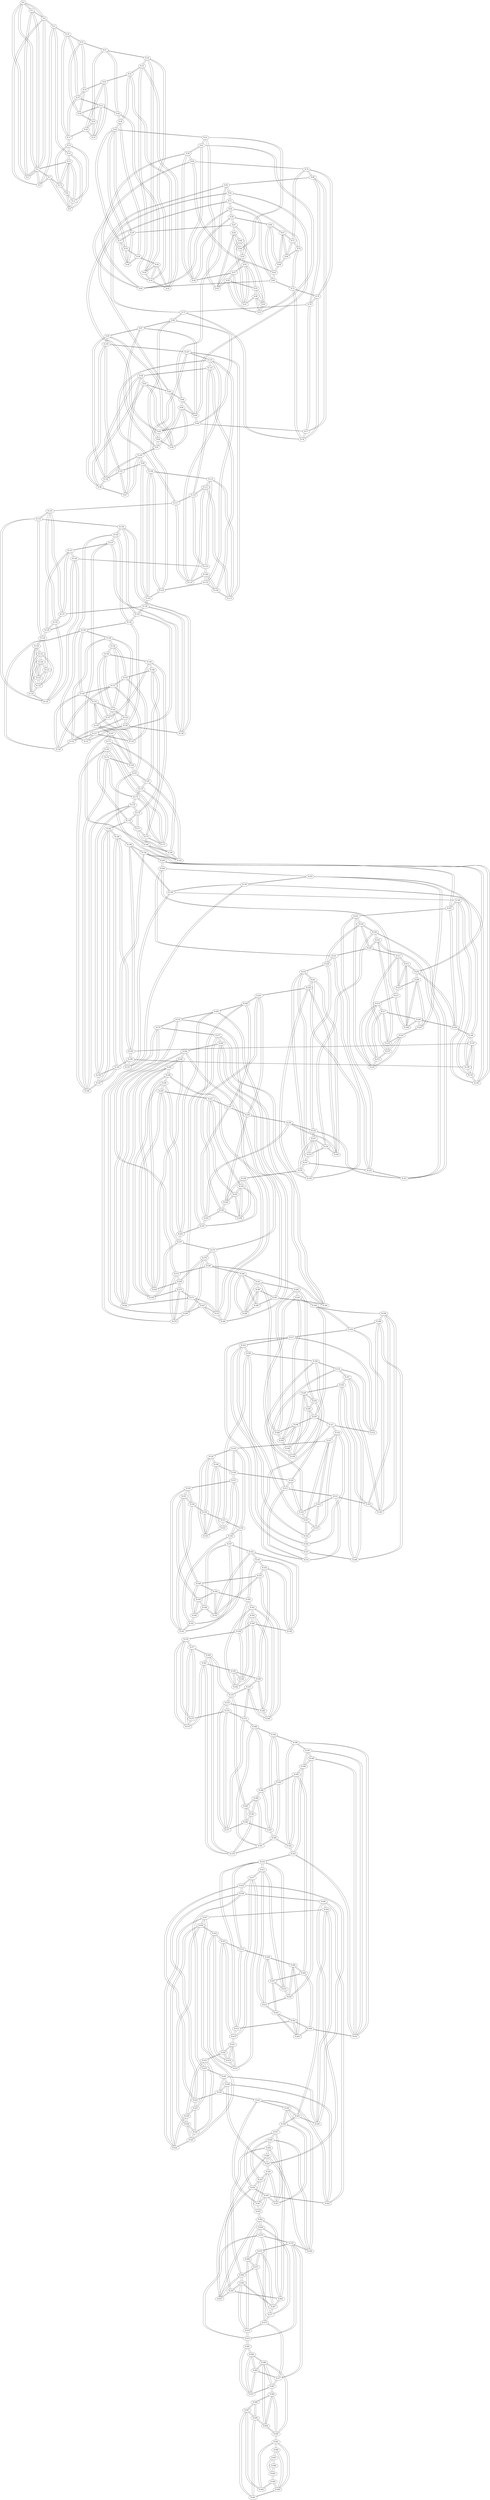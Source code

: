 graph G {
    "N-0" -- "N-1";
    "N-0" -- "N-2";
    "N-0" -- "N-3";
    "N-0" -- "N-6";
    "N-1" -- "N-0";
    "N-1" -- "N-2";
    "N-1" -- "N-3";
    "N-1" -- "N-6";
    "N-2" -- "N-0";
    "N-2" -- "N-1";
    "N-2" -- "N-3";
    "N-2" -- "N-3";
    "N-3" -- "N-0";
    "N-3" -- "N-1";
    "N-3" -- "N-2";
    "N-3" -- "N-13";
    "N-3" -- "N-2";
    "N-3" -- "N-5";
    "N-3" -- "N-6";
    "N-3" -- "N-7";
    "N-4" -- "N-5";
    "N-4" -- "N-6";
    "N-4" -- "N-10";
    "N-4" -- "N-16";
    "N-5" -- "N-4";
    "N-5" -- "N-3";
    "N-5" -- "N-6";
    "N-5" -- "N-7";
    "N-6" -- "N-5";
    "N-6" -- "N-1";
    "N-6" -- "N-4";
    "N-6" -- "N-0";
    "N-6" -- "N-3";
    "N-7" -- "N-3";
    "N-7" -- "N-5";
    "N-7" -- "N-9";
    "N-7" -- "N-12";
    "N-8" -- "N-9";
    "N-8" -- "N-11";
    "N-8" -- "N-12";
    "N-8" -- "N-13";
    "N-9" -- "N-7";
    "N-9" -- "N-8";
    "N-9" -- "N-10";
    "N-9" -- "N-11";
    "N-10" -- "N-4";
    "N-10" -- "N-9";
    "N-10" -- "N-13";
    "N-10" -- "N-14";
    "N-11" -- "N-9";
    "N-11" -- "N-8";
    "N-11" -- "N-13";
    "N-11" -- "N-14";
    "N-12" -- "N-8";
    "N-12" -- "N-7";
    "N-12" -- "N-13";
    "N-12" -- "N-14";
    "N-13" -- "N-3";
    "N-13" -- "N-12";
    "N-13" -- "N-10";
    "N-13" -- "N-8";
    "N-13" -- "N-11";
    "N-14" -- "N-12";
    "N-14" -- "N-11";
    "N-14" -- "N-10";
    "N-14" -- "N-17";
    "N-15" -- "N-16";
    "N-15" -- "N-17";
    "N-15" -- "N-18";
    "N-15" -- "N-21";
    "N-16" -- "N-15";
    "N-16" -- "N-4";
    "N-16" -- "N-17";
    "N-16" -- "N-19";
    "N-17" -- "N-15";
    "N-17" -- "N-14";
    "N-17" -- "N-16";
    "N-17" -- "N-24";
    "N-18" -- "N-15";
    "N-18" -- "N-19";
    "N-18" -- "N-20";
    "N-18" -- "N-25";
    "N-19" -- "N-16";
    "N-19" -- "N-18";
    "N-19" -- "N-20";
    "N-19" -- "N-27";
    "N-20" -- "N-19";
    "N-20" -- "N-18";
    "N-20" -- "N-21";
    "N-20" -- "N-22";
    "N-21" -- "N-15";
    "N-21" -- "N-20";
    "N-21" -- "N-23";
    "N-21" -- "N-26";
    "N-22" -- "N-20";
    "N-22" -- "N-23";
    "N-22" -- "N-24";
    "N-22" -- "N-27";
    "N-23" -- "N-22";
    "N-23" -- "N-21";
    "N-23" -- "N-24";
    "N-23" -- "N-25";
    "N-24" -- "N-23";
    "N-24" -- "N-17";
    "N-24" -- "N-22";
    "N-24" -- "N-25";
    "N-25" -- "N-24";
    "N-25" -- "N-23";
    "N-25" -- "N-18";
    "N-25" -- "N-31";
    "N-26" -- "N-21";
    "N-26" -- "N-27";
    "N-26" -- "N-29";
    "N-26" -- "N-38";
    "N-27" -- "N-19";
    "N-27" -- "N-22";
    "N-27" -- "N-26";
    "N-27" -- "N-30";
    "N-28" -- "N-29";
    "N-28" -- "N-32";
    "N-28" -- "N-34";
    "N-28" -- "N-36";
    "N-29" -- "N-26";
    "N-29" -- "N-28";
    "N-29" -- "N-30";
    "N-29" -- "N-34";
    "N-30" -- "N-29";
    "N-30" -- "N-27";
    "N-30" -- "N-33";
    "N-30" -- "N-34";
    "N-31" -- "N-25";
    "N-31" -- "N-32";
    "N-31" -- "N-33";
    "N-31" -- "N-38";
    "N-32" -- "N-28";
    "N-32" -- "N-31";
    "N-32" -- "N-33";
    "N-32" -- "N-34";
    "N-33" -- "N-30";
    "N-33" -- "N-31";
    "N-33" -- "N-32";
    "N-33" -- "N-34";
    "N-34" -- "N-28";
    "N-34" -- "N-32";
    "N-34" -- "N-33";
    "N-34" -- "N-29";
    "N-34" -- "N-30";
    "N-35" -- "N-36";
    "N-35" -- "N-37";
    "N-35" -- "N-40";
    "N-35" -- "N-42";
    "N-36" -- "N-28";
    "N-36" -- "N-35";
    "N-36" -- "N-38";
    "N-36" -- "N-40";
    "N-37" -- "N-35";
    "N-37" -- "N-39";
    "N-37" -- "N-40";
    "N-37" -- "N-42";
    "N-38" -- "N-36";
    "N-38" -- "N-26";
    "N-38" -- "N-31";
    "N-38" -- "N-42";
    "N-39" -- "N-37";
    "N-39" -- "N-40";
    "N-39" -- "N-42";
    "N-39" -- "N-47";
    "N-40" -- "N-35";
    "N-40" -- "N-37";
    "N-40" -- "N-36";
    "N-40" -- "N-39";
    "N-41" -- "N-42";
    "N-41" -- "N-43";
    "N-41" -- "N-46";
    "N-41" -- "N-61";
    "N-42" -- "N-37";
    "N-42" -- "N-35";
    "N-42" -- "N-39";
    "N-42" -- "N-38";
    "N-42" -- "N-41";
    "N-43" -- "N-41";
    "N-43" -- "N-44";
    "N-43" -- "N-45";
    "N-43" -- "N-54";
    "N-44" -- "N-43";
    "N-44" -- "N-46";
    "N-44" -- "N-47";
    "N-44" -- "N-48";
    "N-45" -- "N-43";
    "N-45" -- "N-46";
    "N-45" -- "N-47";
    "N-45" -- "N-55";
    "N-46" -- "N-44";
    "N-46" -- "N-45";
    "N-46" -- "N-41";
    "N-46" -- "N-48";
    "N-47" -- "N-45";
    "N-47" -- "N-44";
    "N-47" -- "N-39";
    "N-47" -- "N-59";
    "N-48" -- "N-46";
    "N-48" -- "N-44";
    "N-48" -- "N-50";
    "N-48" -- "N-51";
    "N-49" -- "N-50";
    "N-49" -- "N-51";
    "N-49" -- "N-52";
    "N-49" -- "N-53";
    "N-50" -- "N-48";
    "N-50" -- "N-49";
    "N-50" -- "N-52";
    "N-50" -- "N-53";
    "N-51" -- "N-49";
    "N-51" -- "N-48";
    "N-51" -- "N-55";
    "N-51" -- "N-57";
    "N-52" -- "N-50";
    "N-52" -- "N-49";
    "N-52" -- "N-54";
    "N-52" -- "N-55";
    "N-53" -- "N-50";
    "N-53" -- "N-49";
    "N-53" -- "N-54";
    "N-53" -- "N-61";
    "N-54" -- "N-53";
    "N-54" -- "N-52";
    "N-54" -- "N-43";
    "N-54" -- "N-57";
    "N-55" -- "N-51";
    "N-55" -- "N-45";
    "N-55" -- "N-52";
    "N-55" -- "N-57";
    "N-56" -- "N-57";
    "N-56" -- "N-58";
    "N-56" -- "N-59";
    "N-56" -- "N-61";
    "N-57" -- "N-55";
    "N-57" -- "N-56";
    "N-57" -- "N-51";
    "N-57" -- "N-54";
    "N-58" -- "N-56";
    "N-58" -- "N-60";
    "N-58" -- "N-61";
    "N-58" -- "N-64";
    "N-59" -- "N-56";
    "N-59" -- "N-47";
    "N-59" -- "N-62";
    "N-59" -- "N-69";
    "N-60" -- "N-58";
    "N-60" -- "N-62";
    "N-60" -- "N-64";
    "N-60" -- "N-65";
    "N-61" -- "N-58";
    "N-61" -- "N-53";
    "N-61" -- "N-56";
    "N-61" -- "N-41";
    "N-62" -- "N-60";
    "N-62" -- "N-59";
    "N-62" -- "N-65";
    "N-62" -- "N-71";
    "N-63" -- "N-64";
    "N-63" -- "N-65";
    "N-63" -- "N-68";
    "N-63" -- "N-69";
    "N-64" -- "N-58";
    "N-64" -- "N-60";
    "N-64" -- "N-63";
    "N-64" -- "N-74";
    "N-65" -- "N-60";
    "N-65" -- "N-62";
    "N-65" -- "N-63";
    "N-65" -- "N-72";
    "N-66" -- "N-67";
    "N-66" -- "N-68";
    "N-66" -- "N-70";
    "N-66" -- "N-73";
    "N-67" -- "N-66";
    "N-67" -- "N-68";
    "N-67" -- "N-69";
    "N-67" -- "N-73";
    "N-68" -- "N-66";
    "N-68" -- "N-67";
    "N-68" -- "N-63";
    "N-68" -- "N-69";
    "N-69" -- "N-67";
    "N-69" -- "N-63";
    "N-69" -- "N-68";
    "N-69" -- "N-59";
    "N-70" -- "N-66";
    "N-70" -- "N-71";
    "N-70" -- "N-72";
    "N-70" -- "N-73";
    "N-71" -- "N-70";
    "N-71" -- "N-62";
    "N-71" -- "N-75";
    "N-71" -- "N-81";
    "N-72" -- "N-65";
    "N-72" -- "N-70";
    "N-72" -- "N-78";
    "N-72" -- "N-79";
    "N-73" -- "N-70";
    "N-73" -- "N-66";
    "N-73" -- "N-67";
    "N-73" -- "N-74";
    "N-74" -- "N-64";
    "N-74" -- "N-73";
    "N-74" -- "N-79";
    "N-74" -- "N-80";
    "N-75" -- "N-71";
    "N-75" -- "N-76";
    "N-75" -- "N-78";
    "N-75" -- "N-86";
    "N-76" -- "N-75";
    "N-76" -- "N-77";
    "N-76" -- "N-79";
    "N-76" -- "N-80";
    "N-77" -- "N-76";
    "N-77" -- "N-78";
    "N-77" -- "N-80";
    "N-77" -- "N-84";
    "N-78" -- "N-75";
    "N-78" -- "N-72";
    "N-78" -- "N-77";
    "N-78" -- "N-79";
    "N-79" -- "N-74";
    "N-79" -- "N-76";
    "N-79" -- "N-72";
    "N-79" -- "N-78";
    "N-80" -- "N-76";
    "N-80" -- "N-77";
    "N-80" -- "N-74";
    "N-80" -- "N-83";
    "N-81" -- "N-71";
    "N-81" -- "N-83";
    "N-81" -- "N-85";
    "N-81" -- "N-90";
    "N-82" -- "N-83";
    "N-82" -- "N-84";
    "N-82" -- "N-85";
    "N-82" -- "N-92";
    "N-83" -- "N-80";
    "N-83" -- "N-81";
    "N-83" -- "N-82";
    "N-83" -- "N-88";
    "N-84" -- "N-77";
    "N-84" -- "N-82";
    "N-84" -- "N-86";
    "N-84" -- "N-90";
    "N-85" -- "N-81";
    "N-85" -- "N-82";
    "N-85" -- "N-88";
    "N-85" -- "N-93";
    "N-86" -- "N-75";
    "N-86" -- "N-84";
    "N-86" -- "N-87";
    "N-86" -- "N-92";
    "N-87" -- "N-86";
    "N-87" -- "N-90";
    "N-87" -- "N-91";
    "N-87" -- "N-95";
    "N-88" -- "N-85";
    "N-88" -- "N-83";
    "N-88" -- "N-89";
    "N-88" -- "N-90";
    "N-89" -- "N-88";
    "N-89" -- "N-90";
    "N-89" -- "N-91";
    "N-89" -- "N-94";
    "N-90" -- "N-89";
    "N-90" -- "N-81";
    "N-90" -- "N-84";
    "N-90" -- "N-88";
    "N-90" -- "N-87";
    "N-91" -- "N-87";
    "N-91" -- "N-89";
    "N-91" -- "N-92";
    "N-91" -- "N-100";
    "N-92" -- "N-82";
    "N-92" -- "N-91";
    "N-92" -- "N-86";
    "N-92" -- "N-94";
    "N-93" -- "N-85";
    "N-93" -- "N-94";
    "N-93" -- "N-96";
    "N-93" -- "N-98";
    "N-94" -- "N-93";
    "N-94" -- "N-92";
    "N-94" -- "N-89";
    "N-94" -- "N-95";
    "N-95" -- "N-87";
    "N-95" -- "N-94";
    "N-95" -- "N-102";
    "N-95" -- "N-105";
    "N-96" -- "N-93";
    "N-96" -- "N-97";
    "N-96" -- "N-102";
    "N-96" -- "N-115";
    "N-97" -- "N-96";
    "N-97" -- "N-98";
    "N-97" -- "N-100";
    "N-97" -- "N-101";
    "N-98" -- "N-97";
    "N-98" -- "N-93";
    "N-98" -- "N-102";
    "N-98" -- "N-105";
    "N-99" -- "N-100";
    "N-99" -- "N-101";
    "N-99" -- "N-104";
    "N-99" -- "N-106";
    "N-100" -- "N-99";
    "N-100" -- "N-97";
    "N-100" -- "N-91";
    "N-100" -- "N-102";
    "N-101" -- "N-97";
    "N-101" -- "N-99";
    "N-101" -- "N-102";
    "N-101" -- "N-105";
    "N-102" -- "N-95";
    "N-102" -- "N-98";
    "N-102" -- "N-96";
    "N-102" -- "N-100";
    "N-102" -- "N-101";
    "N-103" -- "N-104";
    "N-103" -- "N-106";
    "N-103" -- "N-107";
    "N-103" -- "N-110";
    "N-104" -- "N-99";
    "N-104" -- "N-103";
    "N-104" -- "N-106";
    "N-104" -- "N-136";
    "N-105" -- "N-95";
    "N-105" -- "N-98";
    "N-105" -- "N-101";
    "N-105" -- "N-107";
    "N-106" -- "N-104";
    "N-106" -- "N-103";
    "N-106" -- "N-99";
    "N-106" -- "N-112";
    "N-107" -- "N-103";
    "N-107" -- "N-105";
    "N-107" -- "N-113";
    "N-107" -- "N-119";
    "N-108" -- "N-109";
    "N-108" -- "N-110";
    "N-108" -- "N-114";
    "N-108" -- "N-116";
    "N-109" -- "N-108";
    "N-109" -- "N-110";
    "N-109" -- "N-113";
    "N-109" -- "N-115";
    "N-110" -- "N-108";
    "N-110" -- "N-109";
    "N-110" -- "N-103";
    "N-110" -- "N-119";
    "N-111" -- "N-112";
    "N-111" -- "N-113";
    "N-111" -- "N-116";
    "N-111" -- "N-118";
    "N-112" -- "N-106";
    "N-112" -- "N-111";
    "N-112" -- "N-113";
    "N-112" -- "N-114";
    "N-113" -- "N-111";
    "N-113" -- "N-107";
    "N-113" -- "N-112";
    "N-113" -- "N-109";
    "N-114" -- "N-108";
    "N-114" -- "N-112";
    "N-114" -- "N-118";
    "N-114" -- "N-129";
    "N-115" -- "N-109";
    "N-115" -- "N-96";
    "N-115" -- "N-118";
    "N-115" -- "N-119";
    "N-116" -- "N-108";
    "N-116" -- "N-111";
    "N-116" -- "N-117";
    "N-116" -- "N-119";
    "N-117" -- "N-116";
    "N-117" -- "N-118";
    "N-117" -- "N-119";
    "N-117" -- "N-135";
    "N-118" -- "N-114";
    "N-118" -- "N-117";
    "N-118" -- "N-115";
    "N-118" -- "N-111";
    "N-119" -- "N-115";
    "N-119" -- "N-110";
    "N-119" -- "N-117";
    "N-119" -- "N-116";
    "N-119" -- "N-107";
    "N-120" -- "N-121";
    "N-120" -- "N-122";
    "N-120" -- "N-125";
    "N-120" -- "N-130";
    "N-121" -- "N-120";
    "N-121" -- "N-124";
    "N-121" -- "N-125";
    "N-121" -- "N-126";
    "N-122" -- "N-120";
    "N-122" -- "N-123";
    "N-122" -- "N-125";
    "N-122" -- "N-126";
    "N-123" -- "N-122";
    "N-123" -- "N-125";
    "N-123" -- "N-126";
    "N-123" -- "N-130";
    "N-124" -- "N-121";
    "N-124" -- "N-125";
    "N-124" -- "N-126";
    "N-124" -- "N-134";
    "N-125" -- "N-122";
    "N-125" -- "N-124";
    "N-125" -- "N-121";
    "N-125" -- "N-120";
    "N-125" -- "N-123";
    "N-126" -- "N-121";
    "N-126" -- "N-124";
    "N-126" -- "N-123";
    "N-126" -- "N-122";
    "N-127" -- "N-128";
    "N-127" -- "N-129";
    "N-127" -- "N-131";
    "N-127" -- "N-137";
    "N-128" -- "N-127";
    "N-128" -- "N-129";
    "N-128" -- "N-130";
    "N-128" -- "N-132";
    "N-129" -- "N-114";
    "N-129" -- "N-128";
    "N-129" -- "N-127";
    "N-129" -- "N-134";
    "N-130" -- "N-123";
    "N-130" -- "N-120";
    "N-130" -- "N-128";
    "N-130" -- "N-133";
    "N-131" -- "N-127";
    "N-131" -- "N-132";
    "N-131" -- "N-135";
    "N-131" -- "N-136";
    "N-132" -- "N-131";
    "N-132" -- "N-128";
    "N-132" -- "N-134";
    "N-132" -- "N-135";
    "N-133" -- "N-130";
    "N-133" -- "N-134";
    "N-133" -- "N-135";
    "N-133" -- "N-139";
    "N-134" -- "N-124";
    "N-134" -- "N-132";
    "N-134" -- "N-129";
    "N-134" -- "N-133";
    "N-135" -- "N-117";
    "N-135" -- "N-133";
    "N-135" -- "N-131";
    "N-135" -- "N-132";
    "N-136" -- "N-131";
    "N-136" -- "N-104";
    "N-136" -- "N-138";
    "N-136" -- "N-143";
    "N-137" -- "N-127";
    "N-137" -- "N-138";
    "N-137" -- "N-140";
    "N-137" -- "N-141";
    "N-138" -- "N-136";
    "N-138" -- "N-137";
    "N-138" -- "N-139";
    "N-138" -- "N-144";
    "N-139" -- "N-138";
    "N-139" -- "N-133";
    "N-139" -- "N-140";
    "N-139" -- "N-143";
    "N-140" -- "N-137";
    "N-140" -- "N-139";
    "N-140" -- "N-141";
    "N-140" -- "N-142";
    "N-141" -- "N-137";
    "N-141" -- "N-140";
    "N-141" -- "N-143";
    "N-141" -- "N-147";
    "N-142" -- "N-140";
    "N-142" -- "N-143";
    "N-142" -- "N-144";
    "N-142" -- "N-146";
    "N-143" -- "N-136";
    "N-143" -- "N-142";
    "N-143" -- "N-141";
    "N-143" -- "N-139";
    "N-144" -- "N-138";
    "N-144" -- "N-142";
    "N-144" -- "N-147";
    "N-144" -- "N-154";
    "N-145" -- "N-146";
    "N-145" -- "N-149";
    "N-145" -- "N-151";
    "N-145" -- "N-152";
    "N-146" -- "N-145";
    "N-146" -- "N-142";
    "N-146" -- "N-148";
    "N-146" -- "N-149";
    "N-147" -- "N-144";
    "N-147" -- "N-141";
    "N-147" -- "N-150";
    "N-147" -- "N-153";
    "N-148" -- "N-146";
    "N-148" -- "N-150";
    "N-148" -- "N-154";
    "N-148" -- "N-156";
    "N-149" -- "N-146";
    "N-149" -- "N-145";
    "N-149" -- "N-150";
    "N-149" -- "N-151";
    "N-150" -- "N-148";
    "N-150" -- "N-149";
    "N-150" -- "N-147";
    "N-150" -- "N-154";
    "N-151" -- "N-149";
    "N-151" -- "N-145";
    "N-151" -- "N-155";
    "N-151" -- "N-161";
    "N-152" -- "N-145";
    "N-152" -- "N-153";
    "N-152" -- "N-159";
    "N-152" -- "N-162";
    "N-153" -- "N-147";
    "N-153" -- "N-152";
    "N-153" -- "N-155";
    "N-153" -- "N-162";
    "N-154" -- "N-150";
    "N-154" -- "N-144";
    "N-154" -- "N-148";
    "N-154" -- "N-162";
    "N-155" -- "N-153";
    "N-155" -- "N-151";
    "N-155" -- "N-156";
    "N-155" -- "N-166";
    "N-156" -- "N-155";
    "N-156" -- "N-148";
    "N-156" -- "N-160";
    "N-156" -- "N-162";
    "N-157" -- "N-158";
    "N-157" -- "N-159";
    "N-157" -- "N-160";
    "N-157" -- "N-162";
    "N-158" -- "N-157";
    "N-158" -- "N-160";
    "N-158" -- "N-166";
    "N-158" -- "N-174";
    "N-159" -- "N-157";
    "N-159" -- "N-152";
    "N-159" -- "N-164";
    "N-159" -- "N-167";
    "N-160" -- "N-157";
    "N-160" -- "N-156";
    "N-160" -- "N-158";
    "N-160" -- "N-162";
    "N-161" -- "N-151";
    "N-161" -- "N-163";
    "N-161" -- "N-164";
    "N-161" -- "N-165";
    "N-162" -- "N-154";
    "N-162" -- "N-153";
    "N-162" -- "N-160";
    "N-162" -- "N-157";
    "N-162" -- "N-156";
    "N-162" -- "N-152";
    "N-163" -- "N-161";
    "N-163" -- "N-165";
    "N-163" -- "N-168";
    "N-163" -- "N-169";
    "N-164" -- "N-161";
    "N-164" -- "N-159";
    "N-164" -- "N-167";
    "N-164" -- "N-172";
    "N-165" -- "N-163";
    "N-165" -- "N-161";
    "N-165" -- "N-166";
    "N-165" -- "N-170";
    "N-166" -- "N-158";
    "N-166" -- "N-155";
    "N-166" -- "N-165";
    "N-166" -- "N-176";
    "N-167" -- "N-159";
    "N-167" -- "N-164";
    "N-167" -- "N-168";
    "N-167" -- "N-171";
    "N-168" -- "N-167";
    "N-168" -- "N-163";
    "N-168" -- "N-169";
    "N-168" -- "N-174";
    "N-169" -- "N-168";
    "N-169" -- "N-163";
    "N-169" -- "N-171";
    "N-169" -- "N-177";
    "N-170" -- "N-165";
    "N-170" -- "N-171";
    "N-170" -- "N-173";
    "N-170" -- "N-175";
    "N-171" -- "N-167";
    "N-171" -- "N-170";
    "N-171" -- "N-169";
    "N-171" -- "N-181";
    "N-172" -- "N-164";
    "N-172" -- "N-175";
    "N-172" -- "N-180";
    "N-172" -- "N-181";
    "N-173" -- "N-170";
    "N-173" -- "N-174";
    "N-173" -- "N-175";
    "N-173" -- "N-181";
    "N-174" -- "N-173";
    "N-174" -- "N-168";
    "N-174" -- "N-158";
    "N-174" -- "N-177";
    "N-175" -- "N-170";
    "N-175" -- "N-172";
    "N-175" -- "N-173";
    "N-175" -- "N-179";
    "N-176" -- "N-166";
    "N-176" -- "N-177";
    "N-176" -- "N-178";
    "N-176" -- "N-179";
    "N-177" -- "N-174";
    "N-177" -- "N-169";
    "N-177" -- "N-176";
    "N-177" -- "N-178";
    "N-178" -- "N-177";
    "N-178" -- "N-176";
    "N-178" -- "N-181";
    "N-178" -- "N-182";
    "N-179" -- "N-175";
    "N-179" -- "N-176";
    "N-179" -- "N-180";
    "N-179" -- "N-184";
    "N-180" -- "N-172";
    "N-180" -- "N-179";
    "N-180" -- "N-181";
    "N-180" -- "N-187";
    "N-181" -- "N-180";
    "N-181" -- "N-171";
    "N-181" -- "N-178";
    "N-181" -- "N-173";
    "N-181" -- "N-172";
    "N-182" -- "N-178";
    "N-182" -- "N-184";
    "N-182" -- "N-186";
    "N-182" -- "N-187";
    "N-183" -- "N-184";
    "N-183" -- "N-186";
    "N-183" -- "N-187";
    "N-183" -- "N-189";
    "N-184" -- "N-183";
    "N-184" -- "N-179";
    "N-184" -- "N-182";
    "N-184" -- "N-187";
    "N-185" -- "N-186";
    "N-185" -- "N-188";
    "N-185" -- "N-189";
    "N-185" -- "N-197";
    "N-186" -- "N-185";
    "N-186" -- "N-182";
    "N-186" -- "N-183";
    "N-186" -- "N-188";
    "N-187" -- "N-183";
    "N-187" -- "N-180";
    "N-187" -- "N-184";
    "N-187" -- "N-182";
    "N-188" -- "N-186";
    "N-188" -- "N-185";
    "N-188" -- "N-190";
    "N-188" -- "N-194";
    "N-189" -- "N-183";
    "N-189" -- "N-185";
    "N-189" -- "N-191";
    "N-189" -- "N-198";
    "N-190" -- "N-188";
    "N-190" -- "N-191";
    "N-190" -- "N-193";
    "N-190" -- "N-199";
    "N-191" -- "N-190";
    "N-191" -- "N-189";
    "N-191" -- "N-193";
    "N-191" -- "N-194";
    "N-192" -- "N-193";
    "N-192" -- "N-194";
    "N-192" -- "N-195";
    "N-192" -- "N-199";
    "N-193" -- "N-190";
    "N-193" -- "N-191";
    "N-193" -- "N-192";
    "N-193" -- "N-203";
    "N-194" -- "N-191";
    "N-194" -- "N-192";
    "N-194" -- "N-188";
    "N-194" -- "N-200";
    "N-195" -- "N-192";
    "N-195" -- "N-197";
    "N-195" -- "N-198";
    "N-195" -- "N-199";
    "N-196" -- "N-197";
    "N-196" -- "N-198";
    "N-196" -- "N-203";
    "N-196" -- "N-204";
    "N-197" -- "N-185";
    "N-197" -- "N-195";
    "N-197" -- "N-196";
    "N-197" -- "N-198";
    "N-198" -- "N-189";
    "N-198" -- "N-196";
    "N-198" -- "N-197";
    "N-198" -- "N-195";
    "N-199" -- "N-195";
    "N-199" -- "N-192";
    "N-199" -- "N-190";
    "N-199" -- "N-201";
    "N-200" -- "N-194";
    "N-200" -- "N-201";
    "N-200" -- "N-202";
    "N-200" -- "N-209";
    "N-201" -- "N-200";
    "N-201" -- "N-199";
    "N-201" -- "N-204";
    "N-201" -- "N-223";
    "N-202" -- "N-200";
    "N-202" -- "N-204";
    "N-202" -- "N-206";
    "N-202" -- "N-212";
    "N-203" -- "N-193";
    "N-203" -- "N-196";
    "N-203" -- "N-207";
    "N-203" -- "N-209";
    "N-204" -- "N-202";
    "N-204" -- "N-196";
    "N-204" -- "N-201";
    "N-204" -- "N-205";
    "N-205" -- "N-204";
    "N-205" -- "N-207";
    "N-205" -- "N-208";
    "N-205" -- "N-217";
    "N-206" -- "N-202";
    "N-206" -- "N-207";
    "N-206" -- "N-208";
    "N-206" -- "N-210";
    "N-207" -- "N-203";
    "N-207" -- "N-205";
    "N-207" -- "N-206";
    "N-207" -- "N-220";
    "N-208" -- "N-205";
    "N-208" -- "N-206";
    "N-208" -- "N-212";
    "N-208" -- "N-213";
    "N-209" -- "N-200";
    "N-209" -- "N-203";
    "N-209" -- "N-213";
    "N-209" -- "N-221";
    "N-210" -- "N-206";
    "N-210" -- "N-211";
    "N-210" -- "N-212";
    "N-210" -- "N-213";
    "N-211" -- "N-210";
    "N-211" -- "N-212";
    "N-211" -- "N-219";
    "N-211" -- "N-224";
    "N-212" -- "N-208";
    "N-212" -- "N-211";
    "N-212" -- "N-210";
    "N-212" -- "N-202";
    "N-213" -- "N-209";
    "N-213" -- "N-210";
    "N-213" -- "N-208";
    "N-213" -- "N-214";
    "N-214" -- "N-213";
    "N-214" -- "N-215";
    "N-214" -- "N-217";
    "N-214" -- "N-218";
    "N-215" -- "N-214";
    "N-215" -- "N-217";
    "N-215" -- "N-218";
    "N-215" -- "N-219";
    "N-216" -- "N-217";
    "N-216" -- "N-219";
    "N-216" -- "N-220";
    "N-216" -- "N-225";
    "N-217" -- "N-215";
    "N-217" -- "N-205";
    "N-217" -- "N-214";
    "N-217" -- "N-216";
    "N-218" -- "N-214";
    "N-218" -- "N-215";
    "N-218" -- "N-220";
    "N-218" -- "N-223";
    "N-219" -- "N-215";
    "N-219" -- "N-216";
    "N-219" -- "N-211";
    "N-219" -- "N-220";
    "N-220" -- "N-219";
    "N-220" -- "N-218";
    "N-220" -- "N-216";
    "N-220" -- "N-207";
    "N-221" -- "N-209";
    "N-221" -- "N-222";
    "N-221" -- "N-224";
    "N-221" -- "N-228";
    "N-222" -- "N-221";
    "N-222" -- "N-223";
    "N-222" -- "N-227";
    "N-222" -- "N-231";
    "N-223" -- "N-218";
    "N-223" -- "N-222";
    "N-223" -- "N-201";
    "N-223" -- "N-229";
    "N-224" -- "N-211";
    "N-224" -- "N-221";
    "N-224" -- "N-225";
    "N-224" -- "N-229";
    "N-225" -- "N-216";
    "N-225" -- "N-224";
    "N-225" -- "N-226";
    "N-225" -- "N-227";
    "N-226" -- "N-225";
    "N-226" -- "N-227";
    "N-226" -- "N-229";
    "N-226" -- "N-234";
    "N-227" -- "N-226";
    "N-227" -- "N-222";
    "N-227" -- "N-225";
    "N-227" -- "N-230";
    "N-228" -- "N-221";
    "N-228" -- "N-229";
    "N-228" -- "N-230";
    "N-228" -- "N-232";
    "N-229" -- "N-226";
    "N-229" -- "N-224";
    "N-229" -- "N-228";
    "N-229" -- "N-223";
    "N-230" -- "N-227";
    "N-230" -- "N-228";
    "N-230" -- "N-237";
    "N-230" -- "N-239";
    "N-231" -- "N-222";
    "N-231" -- "N-232";
    "N-231" -- "N-233";
    "N-231" -- "N-235";
    "N-232" -- "N-231";
    "N-232" -- "N-228";
    "N-232" -- "N-233";
    "N-232" -- "N-241";
    "N-233" -- "N-232";
    "N-233" -- "N-231";
    "N-233" -- "N-234";
    "N-233" -- "N-237";
    "N-234" -- "N-233";
    "N-234" -- "N-226";
    "N-234" -- "N-237";
    "N-234" -- "N-240";
    "N-235" -- "N-231";
    "N-235" -- "N-236";
    "N-235" -- "N-237";
    "N-235" -- "N-248";
    "N-236" -- "N-235";
    "N-236" -- "N-237";
    "N-236" -- "N-238";
    "N-236" -- "N-241";
    "N-237" -- "N-233";
    "N-237" -- "N-230";
    "N-237" -- "N-235";
    "N-237" -- "N-236";
    "N-237" -- "N-234";
    "N-238" -- "N-236";
    "N-238" -- "N-240";
    "N-238" -- "N-241";
    "N-238" -- "N-243";
    "N-239" -- "N-230";
    "N-239" -- "N-240";
    "N-239" -- "N-244";
    "N-239" -- "N-245";
    "N-240" -- "N-234";
    "N-240" -- "N-238";
    "N-240" -- "N-239";
    "N-240" -- "N-241";
    "N-241" -- "N-238";
    "N-241" -- "N-240";
    "N-241" -- "N-236";
    "N-241" -- "N-232";
    "N-242" -- "N-243";
    "N-242" -- "N-245";
    "N-242" -- "N-246";
    "N-242" -- "N-250";
    "N-243" -- "N-238";
    "N-243" -- "N-242";
    "N-243" -- "N-244";
    "N-243" -- "N-249";
    "N-244" -- "N-243";
    "N-244" -- "N-239";
    "N-244" -- "N-246";
    "N-244" -- "N-247";
    "N-245" -- "N-239";
    "N-245" -- "N-242";
    "N-245" -- "N-247";
    "N-245" -- "N-253";
    "N-246" -- "N-244";
    "N-246" -- "N-242";
    "N-246" -- "N-248";
    "N-246" -- "N-252";
    "N-247" -- "N-244";
    "N-247" -- "N-245";
    "N-247" -- "N-249";
    "N-247" -- "N-251";
    "N-248" -- "N-235";
    "N-248" -- "N-246";
    "N-248" -- "N-250";
    "N-248" -- "N-254";
    "N-249" -- "N-243";
    "N-249" -- "N-247";
    "N-249" -- "N-253";
    "N-249" -- "N-265";
    "N-250" -- "N-248";
    "N-250" -- "N-242";
    "N-250" -- "N-252";
    "N-250" -- "N-254";
    "N-251" -- "N-247";
    "N-251" -- "N-252";
    "N-251" -- "N-254";
    "N-251" -- "N-259";
    "N-252" -- "N-246";
    "N-252" -- "N-251";
    "N-252" -- "N-250";
    "N-252" -- "N-254";
    "N-253" -- "N-245";
    "N-253" -- "N-249";
    "N-253" -- "N-254";
    "N-253" -- "N-255";
    "N-254" -- "N-253";
    "N-254" -- "N-252";
    "N-254" -- "N-251";
    "N-254" -- "N-248";
    "N-254" -- "N-250";
    "N-255" -- "N-253";
    "N-255" -- "N-256";
    "N-255" -- "N-257";
    "N-255" -- "N-265";
    "N-256" -- "N-255";
    "N-256" -- "N-258";
    "N-256" -- "N-259";
    "N-256" -- "N-268";
    "N-257" -- "N-255";
    "N-257" -- "N-258";
    "N-257" -- "N-259";
    "N-257" -- "N-270";
    "N-258" -- "N-257";
    "N-258" -- "N-256";
    "N-258" -- "N-259";
    "N-258" -- "N-275";
    "N-259" -- "N-257";
    "N-259" -- "N-251";
    "N-259" -- "N-258";
    "N-259" -- "N-256";
    "N-260" -- "N-261";
    "N-260" -- "N-262";
    "N-260" -- "N-263";
    "N-260" -- "N-268";
    "N-261" -- "N-260";
    "N-261" -- "N-262";
    "N-261" -- "N-263";
    "N-261" -- "N-264";
    "N-262" -- "N-260";
    "N-262" -- "N-261";
    "N-262" -- "N-264";
    "N-262" -- "N-271";
    "N-263" -- "N-261";
    "N-263" -- "N-260";
    "N-263" -- "N-268";
    "N-263" -- "N-269";
    "N-264" -- "N-261";
    "N-264" -- "N-262";
    "N-264" -- "N-272";
    "N-264" -- "N-282";
    "N-265" -- "N-255";
    "N-265" -- "N-249";
    "N-265" -- "N-266";
    "N-265" -- "N-274";
    "N-266" -- "N-265";
    "N-266" -- "N-267";
    "N-266" -- "N-268";
    "N-266" -- "N-272";
    "N-267" -- "N-266";
    "N-267" -- "N-271";
    "N-267" -- "N-272";
    "N-267" -- "N-280";
    "N-268" -- "N-256";
    "N-268" -- "N-266";
    "N-268" -- "N-260";
    "N-268" -- "N-263";
    "N-269" -- "N-263";
    "N-269" -- "N-273";
    "N-269" -- "N-275";
    "N-269" -- "N-276";
    "N-270" -- "N-257";
    "N-270" -- "N-272";
    "N-270" -- "N-274";
    "N-270" -- "N-276";
    "N-271" -- "N-262";
    "N-271" -- "N-267";
    "N-271" -- "N-272";
    "N-271" -- "N-275";
    "N-272" -- "N-266";
    "N-272" -- "N-270";
    "N-272" -- "N-271";
    "N-272" -- "N-264";
    "N-272" -- "N-267";
    "N-273" -- "N-269";
    "N-273" -- "N-274";
    "N-273" -- "N-279";
    "N-273" -- "N-285";
    "N-274" -- "N-270";
    "N-274" -- "N-273";
    "N-274" -- "N-265";
    "N-274" -- "N-278";
    "N-275" -- "N-258";
    "N-275" -- "N-271";
    "N-275" -- "N-269";
    "N-275" -- "N-279";
    "N-276" -- "N-269";
    "N-276" -- "N-270";
    "N-276" -- "N-280";
    "N-276" -- "N-285";
    "N-277" -- "N-278";
    "N-277" -- "N-280";
    "N-277" -- "N-282";
    "N-277" -- "N-283";
    "N-278" -- "N-277";
    "N-278" -- "N-274";
    "N-278" -- "N-279";
    "N-278" -- "N-280";
    "N-279" -- "N-278";
    "N-279" -- "N-273";
    "N-279" -- "N-275";
    "N-279" -- "N-280";
    "N-280" -- "N-277";
    "N-280" -- "N-278";
    "N-280" -- "N-267";
    "N-280" -- "N-276";
    "N-280" -- "N-279";
    "N-281" -- "N-282";
    "N-281" -- "N-283";
    "N-281" -- "N-286";
    "N-281" -- "N-287";
    "N-282" -- "N-264";
    "N-282" -- "N-281";
    "N-282" -- "N-277";
    "N-282" -- "N-283";
    "N-283" -- "N-281";
    "N-283" -- "N-282";
    "N-283" -- "N-277";
    "N-283" -- "N-285";
    "N-284" -- "N-285";
    "N-284" -- "N-286";
    "N-284" -- "N-288";
    "N-284" -- "N-291";
    "N-285" -- "N-276";
    "N-285" -- "N-284";
    "N-285" -- "N-283";
    "N-285" -- "N-273";
    "N-286" -- "N-281";
    "N-286" -- "N-284";
    "N-286" -- "N-287";
    "N-286" -- "N-288";
    "N-287" -- "N-281";
    "N-287" -- "N-286";
    "N-287" -- "N-288";
    "N-287" -- "N-291";
    "N-288" -- "N-287";
    "N-288" -- "N-286";
    "N-288" -- "N-284";
    "N-288" -- "N-291";
    "N-289" -- "N-290";
    "N-289" -- "N-291";
    "N-289" -- "N-298";
    "N-289" -- "N-299";
    "N-290" -- "N-289";
    "N-290" -- "N-291";
    "N-290" -- "N-292";
    "N-290" -- "N-301";
    "N-291" -- "N-290";
    "N-291" -- "N-288";
    "N-291" -- "N-284";
    "N-291" -- "N-289";
    "N-291" -- "N-287";
    "N-292" -- "N-290";
    "N-292" -- "N-293";
    "N-292" -- "N-294";
    "N-292" -- "N-295";
    "N-293" -- "N-292";
    "N-293" -- "N-294";
    "N-293" -- "N-295";
    "N-293" -- "N-302";
    "N-294" -- "N-292";
    "N-294" -- "N-293";
    "N-294" -- "N-296";
    "N-294" -- "N-301";
    "N-295" -- "N-292";
    "N-295" -- "N-293";
    "N-295" -- "N-296";
    "N-295" -- "N-297";
    "N-296" -- "N-294";
    "N-296" -- "N-295";
    "N-296" -- "N-298";
    "N-296" -- "N-299";
    "N-297" -- "N-295";
    "N-297" -- "N-298";
    "N-297" -- "N-300";
    "N-297" -- "N-311";
    "N-298" -- "N-296";
    "N-298" -- "N-297";
    "N-298" -- "N-289";
    "N-298" -- "N-299";
    "N-299" -- "N-289";
    "N-299" -- "N-296";
    "N-299" -- "N-298";
    "N-299" -- "N-301";
    "N-300" -- "N-297";
    "N-300" -- "N-301";
    "N-300" -- "N-304";
    "N-300" -- "N-306";
    "N-301" -- "N-299";
    "N-301" -- "N-300";
    "N-301" -- "N-294";
    "N-301" -- "N-290";
    "N-302" -- "N-293";
    "N-302" -- "N-303";
    "N-302" -- "N-307";
    "N-302" -- "N-309";
    "N-303" -- "N-302";
    "N-303" -- "N-305";
    "N-303" -- "N-306";
    "N-303" -- "N-314";
    "N-304" -- "N-300";
    "N-304" -- "N-305";
    "N-304" -- "N-308";
    "N-304" -- "N-317";
    "N-305" -- "N-304";
    "N-305" -- "N-303";
    "N-305" -- "N-306";
    "N-305" -- "N-307";
    "N-306" -- "N-300";
    "N-306" -- "N-305";
    "N-306" -- "N-303";
    "N-306" -- "N-308";
    "N-307" -- "N-302";
    "N-307" -- "N-305";
    "N-307" -- "N-309";
    "N-307" -- "N-310";
    "N-308" -- "N-304";
    "N-308" -- "N-306";
    "N-308" -- "N-309";
    "N-308" -- "N-312";
    "N-309" -- "N-308";
    "N-309" -- "N-302";
    "N-309" -- "N-307";
    "N-309" -- "N-315";
    "N-310" -- "N-307";
    "N-310" -- "N-312";
    "N-310" -- "N-313";
    "N-310" -- "N-328";
    "N-311" -- "N-297";
    "N-311" -- "N-312";
    "N-311" -- "N-316";
    "N-311" -- "N-318";
    "N-312" -- "N-310";
    "N-312" -- "N-308";
    "N-312" -- "N-311";
    "N-312" -- "N-317";
    "N-313" -- "N-310";
    "N-313" -- "N-314";
    "N-313" -- "N-316";
    "N-313" -- "N-329";
    "N-314" -- "N-313";
    "N-314" -- "N-303";
    "N-314" -- "N-316";
    "N-314" -- "N-323";
    "N-315" -- "N-309";
    "N-315" -- "N-316";
    "N-315" -- "N-317";
    "N-315" -- "N-320";
    "N-316" -- "N-315";
    "N-316" -- "N-313";
    "N-316" -- "N-314";
    "N-316" -- "N-311";
    "N-317" -- "N-304";
    "N-317" -- "N-315";
    "N-317" -- "N-312";
    "N-317" -- "N-324";
    "N-318" -- "N-311";
    "N-318" -- "N-319";
    "N-318" -- "N-320";
    "N-318" -- "N-321";
    "N-319" -- "N-318";
    "N-319" -- "N-322";
    "N-319" -- "N-323";
    "N-319" -- "N-327";
    "N-320" -- "N-315";
    "N-320" -- "N-318";
    "N-320" -- "N-322";
    "N-320" -- "N-324";
    "N-321" -- "N-318";
    "N-321" -- "N-323";
    "N-321" -- "N-327";
    "N-321" -- "N-332";
    "N-322" -- "N-320";
    "N-322" -- "N-319";
    "N-322" -- "N-324";
    "N-322" -- "N-327";
    "N-323" -- "N-314";
    "N-323" -- "N-321";
    "N-323" -- "N-319";
    "N-323" -- "N-325";
    "N-324" -- "N-322";
    "N-324" -- "N-317";
    "N-324" -- "N-320";
    "N-324" -- "N-326";
    "N-325" -- "N-323";
    "N-325" -- "N-327";
    "N-325" -- "N-328";
    "N-325" -- "N-329";
    "N-326" -- "N-324";
    "N-326" -- "N-327";
    "N-326" -- "N-328";
    "N-326" -- "N-331";
    "N-327" -- "N-325";
    "N-327" -- "N-322";
    "N-327" -- "N-321";
    "N-327" -- "N-319";
    "N-327" -- "N-326";
    "N-328" -- "N-325";
    "N-328" -- "N-310";
    "N-328" -- "N-326";
    "N-328" -- "N-329";
    "N-329" -- "N-313";
    "N-329" -- "N-325";
    "N-329" -- "N-328";
    "N-329" -- "N-340";
    "N-330" -- "N-331";
    "N-330" -- "N-332";
    "N-330" -- "N-342";
    "N-330" -- "N-344";
    "N-331" -- "N-326";
    "N-331" -- "N-330";
    "N-331" -- "N-333";
    "N-331" -- "N-336";
    "N-332" -- "N-330";
    "N-332" -- "N-321";
    "N-332" -- "N-334";
    "N-332" -- "N-340";
    "N-333" -- "N-331";
    "N-333" -- "N-335";
    "N-333" -- "N-337";
    "N-333" -- "N-338";
    "N-334" -- "N-332";
    "N-334" -- "N-335";
    "N-334" -- "N-336";
    "N-334" -- "N-338";
    "N-335" -- "N-334";
    "N-335" -- "N-333";
    "N-335" -- "N-336";
    "N-335" -- "N-338";
    "N-336" -- "N-331";
    "N-336" -- "N-335";
    "N-336" -- "N-334";
    "N-336" -- "N-343";
    "N-337" -- "N-333";
    "N-337" -- "N-339";
    "N-337" -- "N-340";
    "N-337" -- "N-344";
    "N-338" -- "N-334";
    "N-338" -- "N-335";
    "N-338" -- "N-333";
    "N-338" -- "N-340";
    "N-339" -- "N-337";
    "N-339" -- "N-341";
    "N-339" -- "N-343";
    "N-339" -- "N-351";
    "N-340" -- "N-337";
    "N-340" -- "N-332";
    "N-340" -- "N-329";
    "N-340" -- "N-338";
    "N-341" -- "N-339";
    "N-341" -- "N-342";
    "N-341" -- "N-343";
    "N-341" -- "N-347";
    "N-342" -- "N-330";
    "N-342" -- "N-341";
    "N-342" -- "N-344";
    "N-342" -- "N-346";
    "N-343" -- "N-336";
    "N-343" -- "N-341";
    "N-343" -- "N-339";
    "N-343" -- "N-351";
    "N-344" -- "N-330";
    "N-344" -- "N-342";
    "N-344" -- "N-337";
    "N-344" -- "N-347";
    "N-345" -- "N-346";
    "N-345" -- "N-348";
    "N-345" -- "N-350";
    "N-345" -- "N-351";
    "N-346" -- "N-342";
    "N-346" -- "N-345";
    "N-346" -- "N-348";
    "N-346" -- "N-349";
    "N-347" -- "N-341";
    "N-347" -- "N-344";
    "N-347" -- "N-348";
    "N-347" -- "N-353";
    "N-348" -- "N-345";
    "N-348" -- "N-346";
    "N-348" -- "N-347";
    "N-348" -- "N-352";
    "N-349" -- "N-346";
    "N-349" -- "N-350";
    "N-349" -- "N-351";
    "N-349" -- "N-355";
    "N-350" -- "N-349";
    "N-350" -- "N-345";
    "N-350" -- "N-352";
    "N-350" -- "N-359";
    "N-351" -- "N-345";
    "N-351" -- "N-343";
    "N-351" -- "N-339";
    "N-351" -- "N-349";
    "N-352" -- "N-348";
    "N-352" -- "N-350";
    "N-352" -- "N-353";
    "N-352" -- "N-355";
    "N-353" -- "N-352";
    "N-353" -- "N-347";
    "N-353" -- "N-356";
    "N-353" -- "N-357";
    "N-354" -- "N-355";
    "N-354" -- "N-356";
    "N-354" -- "N-357";
    "N-354" -- "N-368";
    "N-355" -- "N-354";
    "N-355" -- "N-349";
    "N-355" -- "N-352";
    "N-355" -- "N-369";
    "N-356" -- "N-354";
    "N-356" -- "N-353";
    "N-356" -- "N-357";
    "N-356" -- "N-360";
    "N-357" -- "N-354";
    "N-357" -- "N-353";
    "N-357" -- "N-356";
    "N-357" -- "N-359";
    "N-358" -- "N-359";
    "N-358" -- "N-360";
    "N-358" -- "N-364";
    "N-358" -- "N-378";
    "N-359" -- "N-358";
    "N-359" -- "N-350";
    "N-359" -- "N-357";
    "N-359" -- "N-361";
    "N-360" -- "N-358";
    "N-360" -- "N-356";
    "N-360" -- "N-362";
    "N-360" -- "N-363";
    "N-361" -- "N-359";
    "N-361" -- "N-362";
    "N-361" -- "N-363";
    "N-361" -- "N-369";
    "N-362" -- "N-360";
    "N-362" -- "N-361";
    "N-362" -- "N-364";
    "N-362" -- "N-365";
    "N-363" -- "N-360";
    "N-363" -- "N-361";
    "N-363" -- "N-364";
    "N-363" -- "N-366";
    "N-364" -- "N-363";
    "N-364" -- "N-358";
    "N-364" -- "N-362";
    "N-364" -- "N-365";
    "N-365" -- "N-362";
    "N-365" -- "N-364";
    "N-365" -- "N-368";
    "N-365" -- "N-381";
    "N-366" -- "N-363";
    "N-366" -- "N-368";
    "N-366" -- "N-369";
    "N-366" -- "N-370";
    "N-367" -- "N-368";
    "N-367" -- "N-369";
    "N-367" -- "N-372";
    "N-367" -- "N-376";
    "N-368" -- "N-365";
    "N-368" -- "N-366";
    "N-368" -- "N-354";
    "N-368" -- "N-367";
    "N-369" -- "N-361";
    "N-369" -- "N-366";
    "N-369" -- "N-367";
    "N-369" -- "N-355";
    "N-370" -- "N-366";
    "N-370" -- "N-371";
    "N-370" -- "N-374";
    "N-370" -- "N-376";
    "N-371" -- "N-370";
    "N-371" -- "N-372";
    "N-371" -- "N-374";
    "N-371" -- "N-382";
    "N-372" -- "N-367";
    "N-372" -- "N-371";
    "N-372" -- "N-374";
    "N-372" -- "N-388";
    "N-373" -- "N-374";
    "N-373" -- "N-375";
    "N-373" -- "N-377";
    "N-373" -- "N-378";
    "N-374" -- "N-371";
    "N-374" -- "N-373";
    "N-374" -- "N-372";
    "N-374" -- "N-370";
    "N-375" -- "N-373";
    "N-375" -- "N-377";
    "N-375" -- "N-378";
    "N-375" -- "N-381";
    "N-376" -- "N-367";
    "N-376" -- "N-370";
    "N-376" -- "N-380";
    "N-376" -- "N-385";
    "N-377" -- "N-375";
    "N-377" -- "N-373";
    "N-377" -- "N-378";
    "N-377" -- "N-380";
    "N-378" -- "N-375";
    "N-378" -- "N-373";
    "N-378" -- "N-358";
    "N-378" -- "N-377";
    "N-379" -- "N-380";
    "N-379" -- "N-381";
    "N-379" -- "N-383";
    "N-379" -- "N-391";
    "N-380" -- "N-377";
    "N-380" -- "N-376";
    "N-380" -- "N-379";
    "N-380" -- "N-381";
    "N-381" -- "N-380";
    "N-381" -- "N-379";
    "N-381" -- "N-375";
    "N-381" -- "N-365";
    "N-382" -- "N-371";
    "N-382" -- "N-383";
    "N-382" -- "N-385";
    "N-382" -- "N-387";
    "N-383" -- "N-379";
    "N-383" -- "N-382";
    "N-383" -- "N-384";
    "N-383" -- "N-385";
    "N-384" -- "N-383";
    "N-384" -- "N-385";
    "N-384" -- "N-386";
    "N-384" -- "N-391";
    "N-385" -- "N-384";
    "N-385" -- "N-382";
    "N-385" -- "N-376";
    "N-385" -- "N-383";
    "N-386" -- "N-384";
    "N-386" -- "N-387";
    "N-386" -- "N-388";
    "N-386" -- "N-390";
    "N-387" -- "N-382";
    "N-387" -- "N-386";
    "N-387" -- "N-389";
    "N-387" -- "N-392";
    "N-388" -- "N-386";
    "N-388" -- "N-372";
    "N-388" -- "N-391";
    "N-388" -- "N-392";
    "N-389" -- "N-387";
    "N-389" -- "N-390";
    "N-389" -- "N-391";
    "N-389" -- "N-394";
    "N-390" -- "N-389";
    "N-390" -- "N-386";
    "N-390" -- "N-392";
    "N-390" -- "N-395";
    "N-391" -- "N-384";
    "N-391" -- "N-389";
    "N-391" -- "N-379";
    "N-391" -- "N-388";
    "N-392" -- "N-390";
    "N-392" -- "N-388";
    "N-392" -- "N-387";
    "N-392" -- "N-398";
    "N-393" -- "N-394";
    "N-393" -- "N-396";
    "N-393" -- "N-401";
    "N-393" -- "N-416";
    "N-394" -- "N-389";
    "N-394" -- "N-393";
    "N-394" -- "N-395";
    "N-394" -- "N-398";
    "N-395" -- "N-390";
    "N-395" -- "N-394";
    "N-395" -- "N-396";
    "N-395" -- "N-404";
    "N-396" -- "N-395";
    "N-396" -- "N-393";
    "N-396" -- "N-397";
    "N-396" -- "N-399";
    "N-397" -- "N-396";
    "N-397" -- "N-398";
    "N-397" -- "N-399";
    "N-397" -- "N-401";
    "N-398" -- "N-394";
    "N-398" -- "N-397";
    "N-398" -- "N-392";
    "N-398" -- "N-401";
    "N-399" -- "N-396";
    "N-399" -- "N-397";
    "N-399" -- "N-401";
    "N-399" -- "N-409";
    "N-400" -- "N-401";
    "N-400" -- "N-402";
    "N-400" -- "N-403";
    "N-400" -- "N-404";
    "N-401" -- "N-393";
    "N-401" -- "N-397";
    "N-401" -- "N-398";
    "N-401" -- "N-399";
    "N-401" -- "N-400";
    "N-402" -- "N-400";
    "N-402" -- "N-403";
    "N-402" -- "N-405";
    "N-402" -- "N-414";
    "N-403" -- "N-402";
    "N-403" -- "N-400";
    "N-403" -- "N-405";
    "N-403" -- "N-406";
    "N-404" -- "N-395";
    "N-404" -- "N-400";
    "N-404" -- "N-406";
    "N-404" -- "N-407";
    "N-405" -- "N-402";
    "N-405" -- "N-403";
    "N-405" -- "N-407";
    "N-405" -- "N-412";
    "N-406" -- "N-404";
    "N-406" -- "N-403";
    "N-406" -- "N-408";
    "N-406" -- "N-409";
    "N-407" -- "N-405";
    "N-407" -- "N-404";
    "N-407" -- "N-408";
    "N-407" -- "N-410";
    "N-408" -- "N-407";
    "N-408" -- "N-406";
    "N-408" -- "N-412";
    "N-408" -- "N-413";
    "N-409" -- "N-399";
    "N-409" -- "N-406";
    "N-409" -- "N-410";
    "N-409" -- "N-412";
    "N-410" -- "N-409";
    "N-410" -- "N-407";
    "N-410" -- "N-411";
    "N-410" -- "N-416";
    "N-411" -- "N-410";
    "N-411" -- "N-412";
    "N-411" -- "N-416";
    "N-411" -- "N-417";
    "N-412" -- "N-409";
    "N-412" -- "N-408";
    "N-412" -- "N-411";
    "N-412" -- "N-405";
    "N-413" -- "N-408";
    "N-413" -- "N-414";
    "N-413" -- "N-416";
    "N-413" -- "N-423";
    "N-414" -- "N-413";
    "N-414" -- "N-402";
    "N-414" -- "N-415";
    "N-414" -- "N-416";
    "N-415" -- "N-414";
    "N-415" -- "N-417";
    "N-415" -- "N-421";
    "N-415" -- "N-423";
    "N-416" -- "N-413";
    "N-416" -- "N-414";
    "N-416" -- "N-393";
    "N-416" -- "N-410";
    "N-416" -- "N-411";
    "N-417" -- "N-415";
    "N-417" -- "N-411";
    "N-417" -- "N-419";
    "N-417" -- "N-432";
    "N-418" -- "N-419";
    "N-418" -- "N-420";
    "N-418" -- "N-421";
    "N-418" -- "N-422";
    "N-419" -- "N-417";
    "N-419" -- "N-418";
    "N-419" -- "N-421";
    "N-419" -- "N-422";
    "N-420" -- "N-418";
    "N-420" -- "N-421";
    "N-420" -- "N-423";
    "N-420" -- "N-431";
    "N-421" -- "N-415";
    "N-421" -- "N-418";
    "N-421" -- "N-420";
    "N-421" -- "N-419";
    "N-422" -- "N-418";
    "N-422" -- "N-419";
    "N-422" -- "N-423";
    "N-422" -- "N-426";
    "N-423" -- "N-420";
    "N-423" -- "N-413";
    "N-423" -- "N-415";
    "N-423" -- "N-422";
    "N-424" -- "N-425";
    "N-424" -- "N-426";
    "N-424" -- "N-427";
    "N-424" -- "N-430";
    "N-425" -- "N-424";
    "N-425" -- "N-427";
    "N-425" -- "N-428";
    "N-425" -- "N-429";
    "N-426" -- "N-424";
    "N-426" -- "N-422";
    "N-426" -- "N-427";
    "N-426" -- "N-428";
    "N-427" -- "N-425";
    "N-427" -- "N-426";
    "N-427" -- "N-424";
    "N-427" -- "N-434";
    "N-428" -- "N-426";
    "N-428" -- "N-425";
    "N-428" -- "N-429";
    "N-428" -- "N-430";
    "N-429" -- "N-425";
    "N-429" -- "N-428";
    "N-429" -- "N-431";
    "N-429" -- "N-433";
    "N-430" -- "N-428";
    "N-430" -- "N-424";
    "N-430" -- "N-431";
    "N-430" -- "N-433";
    "N-431" -- "N-429";
    "N-431" -- "N-430";
    "N-431" -- "N-420";
    "N-431" -- "N-437";
    "N-432" -- "N-417";
    "N-432" -- "N-435";
    "N-432" -- "N-436";
    "N-432" -- "N-438";
    "N-433" -- "N-430";
    "N-433" -- "N-429";
    "N-433" -- "N-435";
    "N-433" -- "N-437";
    "N-434" -- "N-427";
    "N-434" -- "N-436";
    "N-434" -- "N-444";
    "N-434" -- "N-446";
    "N-435" -- "N-432";
    "N-435" -- "N-433";
    "N-435" -- "N-438";
    "N-435" -- "N-439";
    "N-436" -- "N-432";
    "N-436" -- "N-434";
    "N-436" -- "N-441";
    "N-436" -- "N-444";
    "N-437" -- "N-431";
    "N-437" -- "N-433";
    "N-437" -- "N-438";
    "N-437" -- "N-441";
    "N-438" -- "N-432";
    "N-438" -- "N-437";
    "N-438" -- "N-435";
    "N-438" -- "N-446";
    "N-439" -- "N-435";
    "N-439" -- "N-440";
    "N-439" -- "N-441";
    "N-439" -- "N-443";
    "N-440" -- "N-439";
    "N-440" -- "N-441";
    "N-440" -- "N-442";
    "N-440" -- "N-445";
    "N-441" -- "N-436";
    "N-441" -- "N-440";
    "N-441" -- "N-439";
    "N-441" -- "N-437";
    "N-442" -- "N-440";
    "N-442" -- "N-443";
    "N-442" -- "N-446";
    "N-442" -- "N-455";
    "N-443" -- "N-442";
    "N-443" -- "N-439";
    "N-443" -- "N-447";
    "N-443" -- "N-449";
    "N-444" -- "N-436";
    "N-444" -- "N-434";
    "N-444" -- "N-448";
    "N-444" -- "N-449";
    "N-445" -- "N-440";
    "N-445" -- "N-446";
    "N-445" -- "N-450";
    "N-445" -- "N-460";
    "N-446" -- "N-445";
    "N-446" -- "N-434";
    "N-446" -- "N-442";
    "N-446" -- "N-438";
    "N-447" -- "N-443";
    "N-447" -- "N-450";
    "N-447" -- "N-452";
    "N-447" -- "N-455";
    "N-448" -- "N-444";
    "N-448" -- "N-449";
    "N-448" -- "N-451";
    "N-448" -- "N-457";
    "N-449" -- "N-448";
    "N-449" -- "N-443";
    "N-449" -- "N-444";
    "N-449" -- "N-458";
    "N-450" -- "N-445";
    "N-450" -- "N-447";
    "N-450" -- "N-451";
    "N-450" -- "N-453";
    "N-451" -- "N-450";
    "N-451" -- "N-448";
    "N-451" -- "N-455";
    "N-451" -- "N-457";
    "N-452" -- "N-447";
    "N-452" -- "N-453";
    "N-452" -- "N-455";
    "N-452" -- "N-462";
    "N-453" -- "N-450";
    "N-453" -- "N-452";
    "N-453" -- "N-454";
    "N-453" -- "N-456";
    "N-454" -- "N-453";
    "N-454" -- "N-455";
    "N-454" -- "N-457";
    "N-454" -- "N-459";
    "N-455" -- "N-447";
    "N-455" -- "N-442";
    "N-455" -- "N-451";
    "N-455" -- "N-452";
    "N-455" -- "N-454";
    "N-456" -- "N-453";
    "N-456" -- "N-457";
    "N-456" -- "N-458";
    "N-456" -- "N-464";
    "N-457" -- "N-456";
    "N-457" -- "N-454";
    "N-457" -- "N-451";
    "N-457" -- "N-448";
    "N-458" -- "N-456";
    "N-458" -- "N-449";
    "N-458" -- "N-460";
    "N-458" -- "N-478";
    "N-459" -- "N-454";
    "N-459" -- "N-461";
    "N-459" -- "N-463";
    "N-459" -- "N-465";
    "N-460" -- "N-445";
    "N-460" -- "N-458";
    "N-460" -- "N-461";
    "N-460" -- "N-464";
    "N-461" -- "N-459";
    "N-461" -- "N-460";
    "N-461" -- "N-462";
    "N-461" -- "N-466";
    "N-462" -- "N-461";
    "N-462" -- "N-452";
    "N-462" -- "N-463";
    "N-462" -- "N-469";
    "N-463" -- "N-459";
    "N-463" -- "N-462";
    "N-463" -- "N-464";
    "N-463" -- "N-467";
    "N-464" -- "N-460";
    "N-464" -- "N-456";
    "N-464" -- "N-463";
    "N-464" -- "N-466";
    "N-465" -- "N-459";
    "N-465" -- "N-466";
    "N-465" -- "N-467";
    "N-465" -- "N-476";
    "N-466" -- "N-465";
    "N-466" -- "N-461";
    "N-466" -- "N-464";
    "N-466" -- "N-472";
    "N-467" -- "N-463";
    "N-467" -- "N-465";
    "N-467" -- "N-470";
    "N-467" -- "N-471";
    "N-468" -- "N-469";
    "N-468" -- "N-470";
    "N-468" -- "N-472";
    "N-468" -- "N-476";
    "N-469" -- "N-462";
    "N-469" -- "N-468";
    "N-469" -- "N-471";
    "N-469" -- "N-475";
    "N-470" -- "N-467";
    "N-470" -- "N-468";
    "N-470" -- "N-472";
    "N-470" -- "N-478";
    "N-471" -- "N-469";
    "N-471" -- "N-467";
    "N-471" -- "N-472";
    "N-471" -- "N-473";
    "N-472" -- "N-470";
    "N-472" -- "N-471";
    "N-472" -- "N-468";
    "N-472" -- "N-466";
    "N-473" -- "N-471";
    "N-473" -- "N-475";
    "N-473" -- "N-476";
    "N-473" -- "N-477";
    "N-474" -- "N-475";
    "N-474" -- "N-476";
    "N-474" -- "N-478";
    "N-474" -- "N-481";
    "N-475" -- "N-474";
    "N-475" -- "N-473";
    "N-475" -- "N-469";
    "N-475" -- "N-478";
    "N-476" -- "N-473";
    "N-476" -- "N-468";
    "N-476" -- "N-465";
    "N-476" -- "N-474";
    "N-477" -- "N-473";
    "N-477" -- "N-478";
    "N-477" -- "N-482";
    "N-477" -- "N-483";
    "N-478" -- "N-474";
    "N-478" -- "N-477";
    "N-478" -- "N-470";
    "N-478" -- "N-475";
    "N-478" -- "N-458";
    "N-479" -- "N-480";
    "N-479" -- "N-481";
    "N-479" -- "N-482";
    "N-479" -- "N-483";
    "N-480" -- "N-479";
    "N-480" -- "N-481";
    "N-480" -- "N-482";
    "N-480" -- "N-486";
    "N-481" -- "N-480";
    "N-481" -- "N-474";
    "N-481" -- "N-479";
    "N-482" -- "N-479";
    "N-482" -- "N-480";
    "N-482" -- "N-477";
    "N-482" -- "N-486";
    "N-483" -- "N-477";
    "N-483" -- "N-479";
    "N-483" -- "N-486";
    "N-483" -- "N-489";
    "N-484" -- "N-485";
    "N-484" -- "N-486";
    "N-484" -- "N-489";
    "N-484" -- "N-490";
    "N-485" -- "N-484";
    "N-485" -- "N-486";
    "N-485" -- "N-489";
    "N-485" -- "N-493";
    "N-486" -- "N-484";
    "N-486" -- "N-482";
    "N-486" -- "N-485";
    "N-486" -- "N-480";
    "N-486" -- "N-483";
    "N-487" -- "N-488";
    "N-487" -- "N-490";
    "N-487" -- "N-491";
    "N-487" -- "N-492";
    "N-488" -- "N-487";
    "N-488" -- "N-489";
    "N-488" -- "N-490";
    "N-489" -- "N-484";
    "N-489" -- "N-488";
    "N-489" -- "N-483";
    "N-489" -- "N-485";
    "N-490" -- "N-487";
    "N-490" -- "N-488";
    "N-490" -- "N-484";
    "N-490" -- "N-491";
    "N-491" -- "N-487";
    "N-491" -- "N-490";
    "N-491" -- "N-496";
    "N-492" -- "N-487";
    "N-492" -- "N-493";
    "N-492" -- "N-494";
    "N-493" -- "N-485";
    "N-493" -- "N-492";
    "N-493" -- "N-496";
    "N-493" -- "N-498";
    "N-494" -- "N-492";
    "N-494" -- "N-495";
    "N-494" -- "N-496";
    "N-495" -- "N-494";
    "N-495" -- "N-497";
    "N-495" -- "N-499";
    "N-496" -- "N-491";
    "N-496" -- "N-493";
    "N-496" -- "N-494";
    "N-496" -- "N-498";
    "N-497" -- "N-495";
    "N-497" -- "N-498";
    "N-497" -- "N-499";
    "N-498" -- "N-497";
    "N-498" -- "N-493";
    "N-498" -- "N-496";
    "N-499" -- "N-497";
    "N-499" -- "N-495";
}
